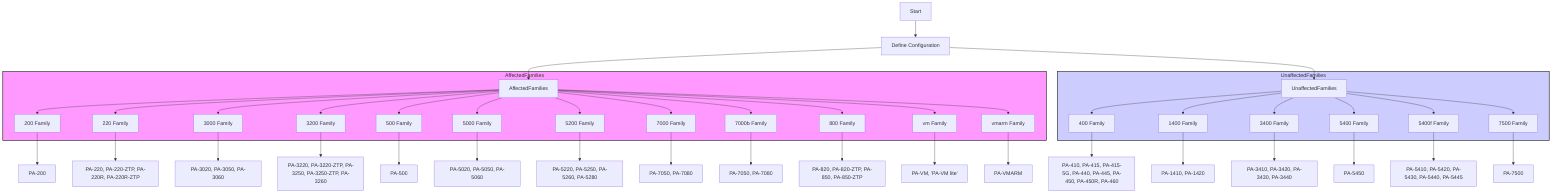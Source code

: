 flowchart TD
    A[Start] --> B[Define Configuration]
    B --> C[AffectedFamilies]
    B --> D[UnaffectedFamilies]

    subgraph AffectedFamilies
        C --> C1[200 Family]
        C --> C2[220 Family]
        C --> C3[3000 Family]
        C --> C4[3200 Family]
        C --> C5[500 Family]
        C --> C6[5000 Family]
        C --> C7[5200 Family]
        C --> C8[7000 Family]
        C --> C9[7000b Family]
        C --> C10[800 Family]
        C --> C11[vm Family]
        C --> C12[vmarm Family]
    end

    subgraph UnaffectedFamilies
        D --> D1[400 Family]
        D --> D2[1400 Family]
        D --> D3[3400 Family]
        D --> D4[5400 Family]
        D --> D5[5400f Family]
        D --> D6[7500 Family]
    end

    C1 --> E[PA-200]
    C2 --> F[PA-220, PA-220-ZTP, PA-220R, PA-220R-ZTP]
    C3 --> G[PA-3020, PA-3050, PA-3060]
    C4 --> H[PA-3220, PA-3220-ZTP, PA-3250, PA-3250-ZTP, PA-3260]
    C5 --> I[PA-500]
    C6 --> J[PA-5020, PA-5050, PA-5060]
    C7 --> K[PA-5220, PA-5250, PA-5260, PA-5280]
    C8 --> L[PA-7050, PA-7080]
    C9 --> M[PA-7050, PA-7080]
    C10 --> N[PA-820, PA-820-ZTP, PA-850, PA-850-ZTP]
    C11 --> O[PA-VM, 'PA-VM lite']
    C12 --> P[PA-VMARM]

    D1 --> Q[PA-410, PA-415, PA-415-5G, PA-440, PA-445, PA-450, PA-450R, PA-460]
    D2 --> R[PA-1410, PA-1420]
    D3 --> S[PA-3410, PA-3420, PA-3430, PA-3440]
    D4 --> T[PA-5450]
    D5 --> U[PA-5410, PA-5420, PA-5430, PA-5440, PA-5445]
    D6 --> V[PA-7500]

    style AffectedFamilies fill:#f9f,stroke:#333,stroke-width:2px
    style UnaffectedFamilies fill:#ccf,stroke:#333,stroke-width:2px